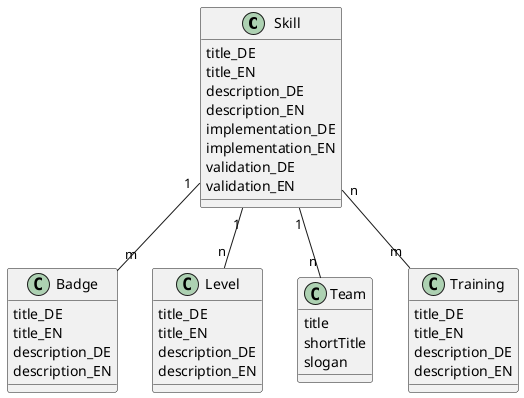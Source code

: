 @startuml

skinparam shadowing false
skinparam componentStyle uml2

class Skill {
    title_DE
    title_EN
    description_DE
    description_EN
    implementation_DE
    implementation_EN
    validation_DE
    validation_EN
}

class Badge {
    title_DE
    title_EN
    description_DE
    description_EN
}

class Level {
    title_DE
    title_EN
    description_DE
    description_EN
}

class Team {
    title
    shortTitle
    slogan
}

class Training {
    title_DE
    title_EN
    description_DE
    description_EN
}

Skill "1" -- "m" Badge
Skill "1" -- "n" Level
Skill "1" -- "n" Team
Skill "n" -- "m" Training

@enduml
